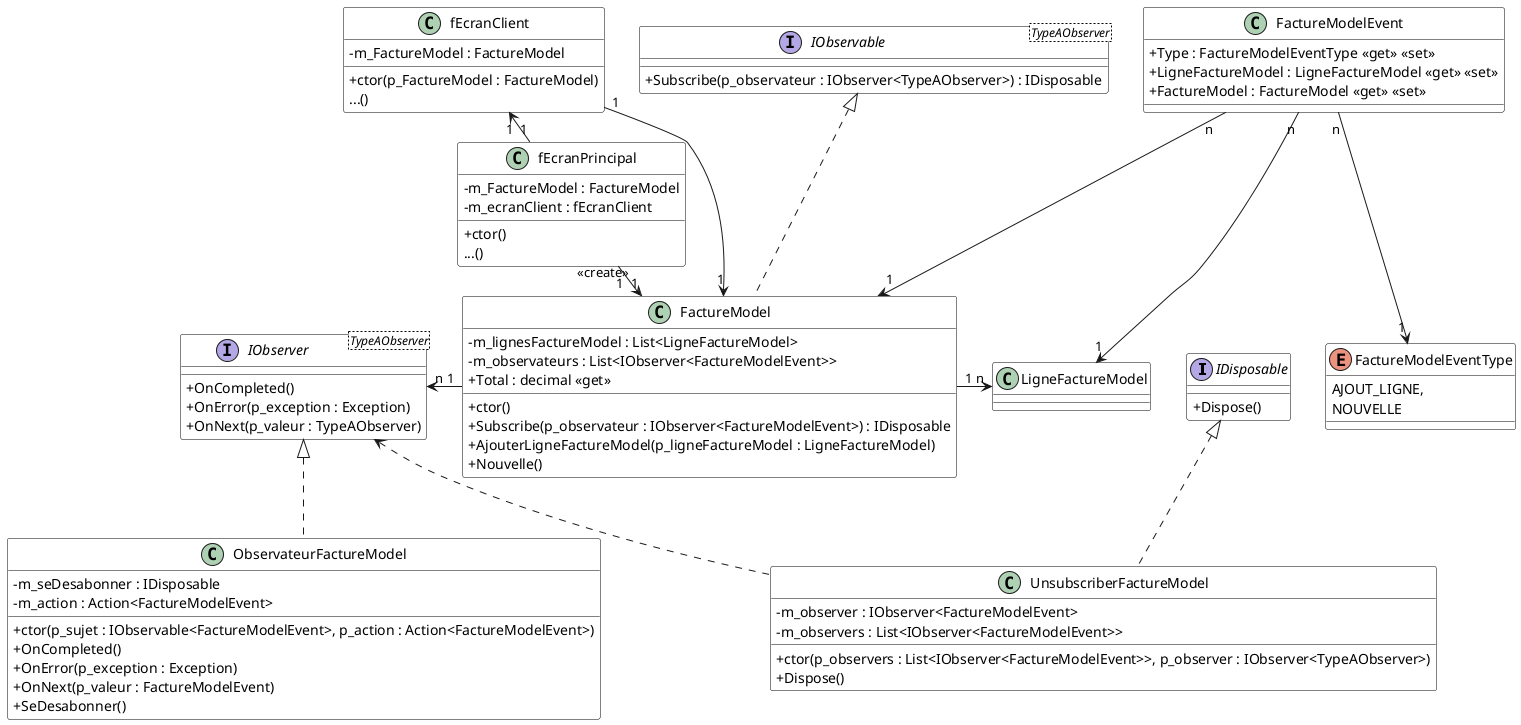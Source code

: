 @startuml DiagAppFactureGen

skinparam classAttributeIconSize 0
skinparam class {
    BackgroundColor White
    BorderColor #000
}

interface IDisposable {
    + Dispose()
}

interface IObservable<TypeAObserver> {
    + Subscribe(p_observateur : IObserver<TypeAObserver>) : IDisposable
}

interface IObserver<TypeAObserver> {
    + OnCompleted()
    + OnError(p_exception : Exception)
    + OnNext(p_valeur : TypeAObserver)
}

class FactureModel {
    - m_lignesFactureModel : List<LigneFactureModel>
    - m_observateurs : List<IObserver<FactureModelEvent>>
    + Total : decimal <<get>>
    + ctor()
    + Subscribe(p_observateur : IObserver<FactureModelEvent>) : IDisposable
    + AjouterLigneFactureModel(p_ligneFactureModel : LigneFactureModel)
    + Nouvelle()
}

class fEcranPrincipal {
    - m_FactureModel : FactureModel
    - m_ecranClient : fEcranClient
    + ctor()
    ...()
}

class fEcranClient {
    - m_FactureModel : FactureModel
    + ctor(p_FactureModel : FactureModel)
    ...()
}

class ObservateurFactureModel {
    - m_seDesabonner : IDisposable
    - m_action : Action<FactureModelEvent>
    + ctor(p_sujet : IObservable<FactureModelEvent>, p_action : Action<FactureModelEvent>)
    + OnCompleted()
    + OnError(p_exception : Exception)
    + OnNext(p_valeur : FactureModelEvent)
    + SeDesabonner()
}

class UnsubscriberFactureModel {
    - m_observer : IObserver<FactureModelEvent>
    - m_observers : List<IObserver<FactureModelEvent>>
    + ctor(p_observers : List<IObserver<FactureModelEvent>>, p_observer : IObserver<TypeAObserver>)
    + Dispose()
}

class FactureModelEvent {
    + Type : FactureModelEventType <<get>> <<set>>
    + LigneFactureModel : LigneFactureModel <<get>> <<set>>
    + FactureModel : FactureModel <<get>> <<set>>
}

enum FactureModelEventType {
    AJOUT_LIGNE,
    NOUVELLE
}

FactureModelEvent "n" --> "1" FactureModel
FactureModelEvent "n" --> "1" LigneFactureModel
FactureModelEvent "n" --> "1" FactureModelEventType

fEcranPrincipal "1" -right-> "1" FactureModel : <<create>>
fEcranPrincipal "1" -left-> "1" fEcranClient
'fEcranPrincipal "1" ..> "1" ObservateurFactureModel : <<create>>

FactureModel "1" -left-> "n" IObserver
FactureModel "1" -right-> "n" LigneFactureModel

fEcranClient "1" --> "1" FactureModel
'fEcranClient "1" ..> "1" ObservateurFactureModel : <<create>>

IObserver <|.. ObservateurFactureModel
IDisposable <|.. UnsubscriberFactureModel
IObserver <.. UnsubscriberFactureModel
IObservable <|.. FactureModel


@enduml
